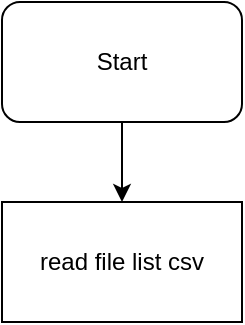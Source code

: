 <mxfile version="20.5.3" type="device"><diagram id="c2crM8oUWO10_QCzjuAq" name="Page-1"><mxGraphModel dx="1186" dy="529" grid="1" gridSize="10" guides="1" tooltips="1" connect="1" arrows="1" fold="1" page="1" pageScale="1" pageWidth="850" pageHeight="1100" math="0" shadow="0"><root><mxCell id="0"/><mxCell id="1" parent="0"/><mxCell id="CzRooJIvJ7onw_vUWGWQ-3" value="" style="edgeStyle=orthogonalEdgeStyle;rounded=0;orthogonalLoop=1;jettySize=auto;html=1;" edge="1" parent="1" source="CzRooJIvJ7onw_vUWGWQ-1" target="CzRooJIvJ7onw_vUWGWQ-2"><mxGeometry relative="1" as="geometry"/></mxCell><mxCell id="CzRooJIvJ7onw_vUWGWQ-1" value="Start" style="rounded=1;whiteSpace=wrap;html=1;" vertex="1" parent="1"><mxGeometry x="50" y="40" width="120" height="60" as="geometry"/></mxCell><mxCell id="CzRooJIvJ7onw_vUWGWQ-2" value="read file list csv" style="whiteSpace=wrap;html=1;" vertex="1" parent="1"><mxGeometry x="50" y="140" width="120" height="60" as="geometry"/></mxCell></root></mxGraphModel></diagram></mxfile>
